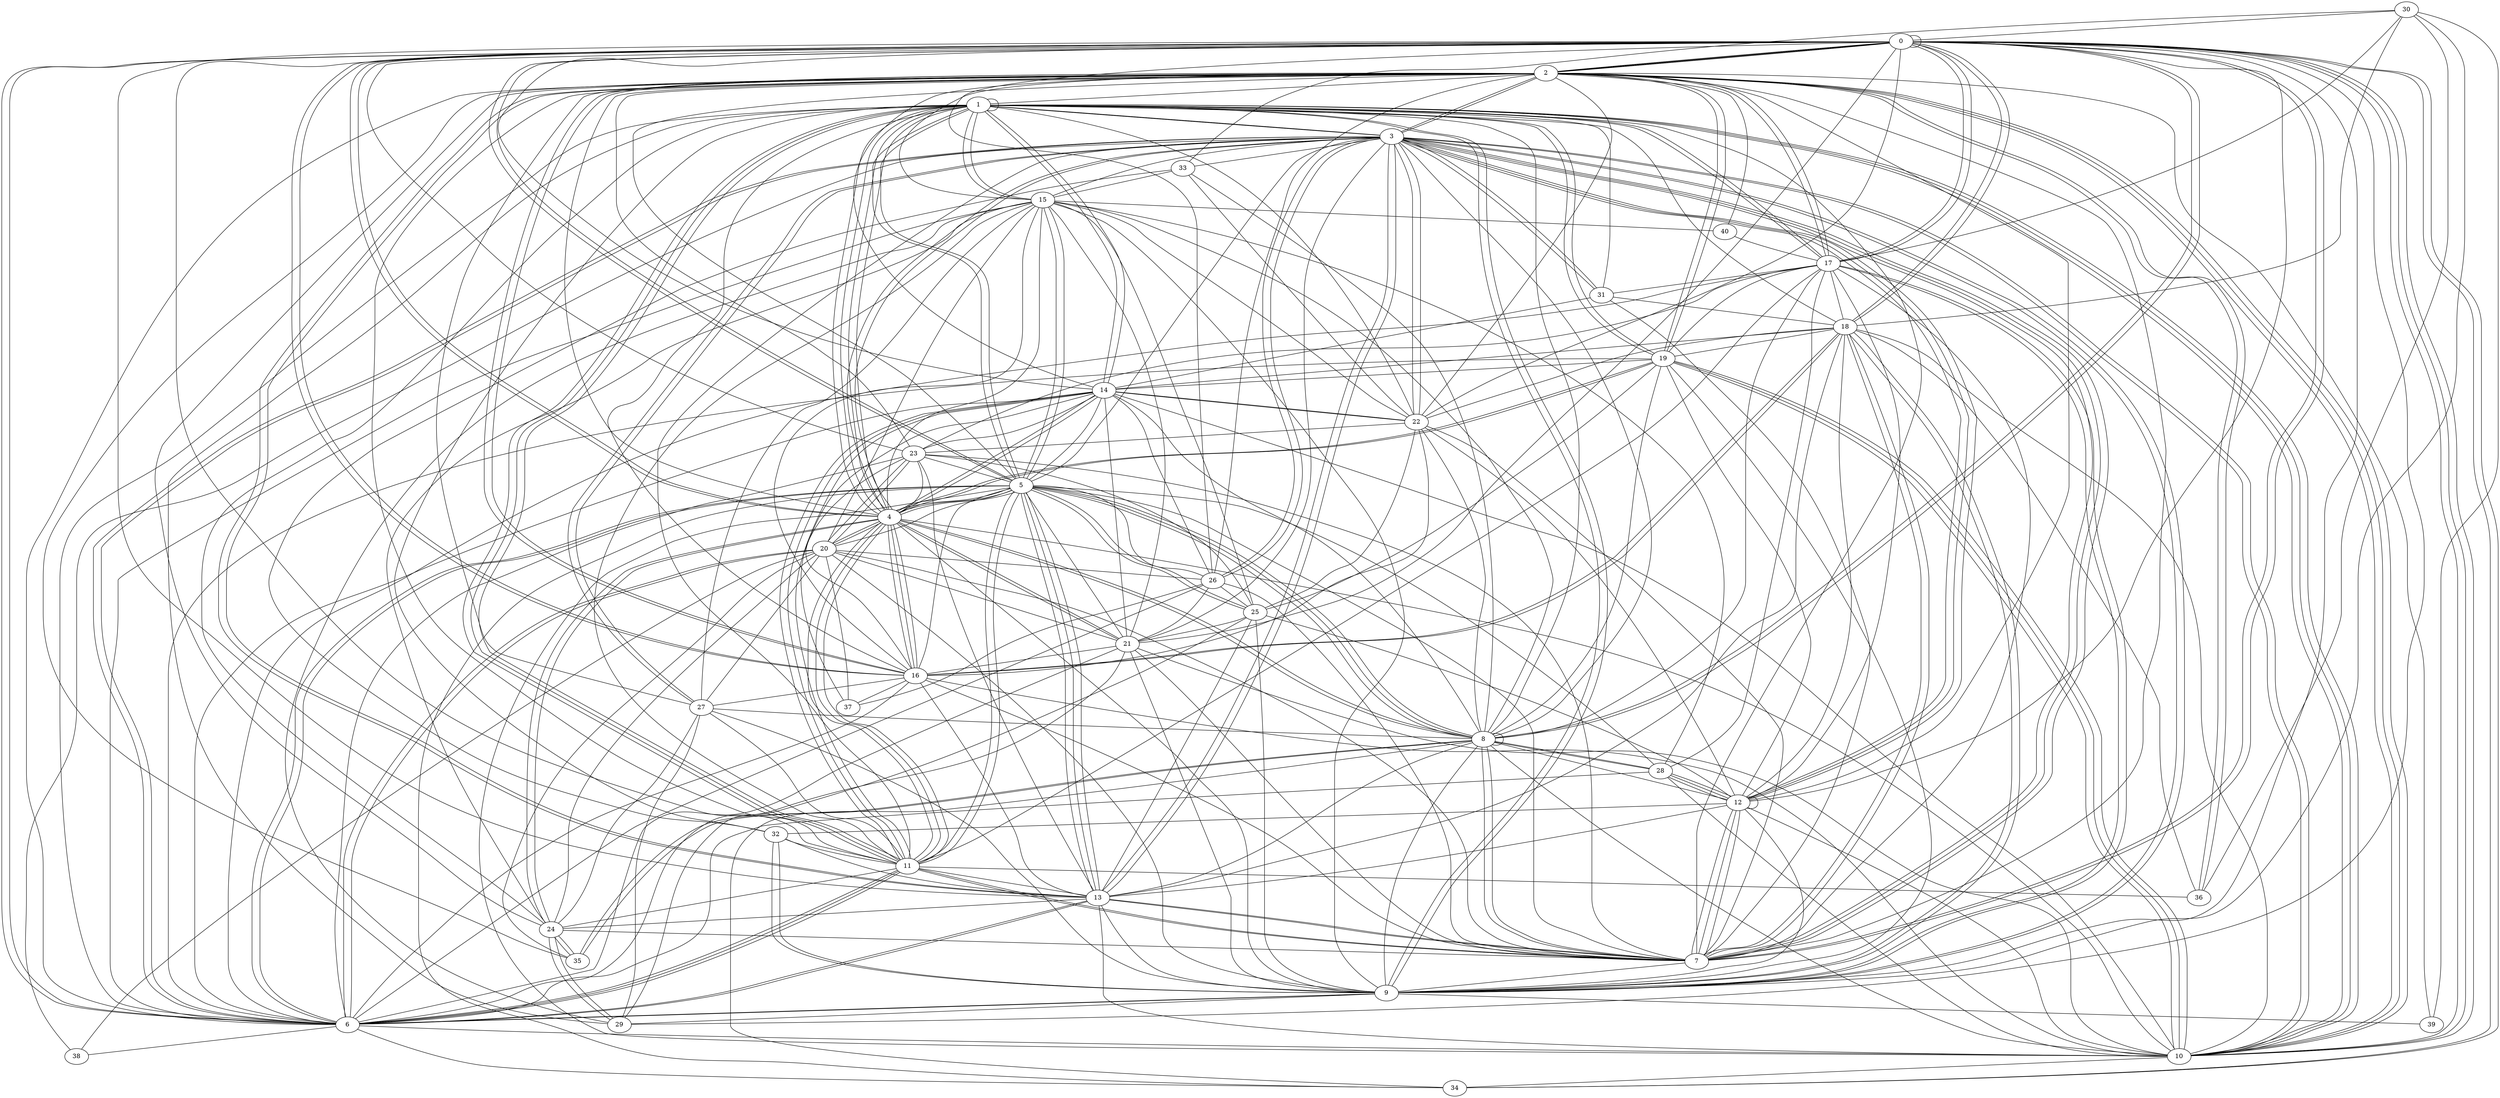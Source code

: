 graph G {
0;
1;
2;
3;
4;
5;
6;
7;
8;
9;
10;
11;
12;
13;
14;
15;
16;
17;
18;
19;
20;
21;
22;
23;
24;
25;
26;
27;
28;
29;
30;
31;
32;
33;
34;
35;
36;
37;
38;
39;
40;
9--3 ;
21--26 ;
1--9 ;
1--17 ;
16--15 ;
21--3 ;
17--0 ;
8--10 ;
10--12 ;
8--15 ;
8--5 ;
0--2 ;
6--19 ;
25--19 ;
12--28 ;
7--5 ;
6--5 ;
0--26 ;
7--3 ;
30--17 ;
8--9 ;
3--13 ;
10--18 ;
2--5 ;
10--2 ;
11--14 ;
9--15 ;
23--5 ;
0--21 ;
17--19 ;
8--3 ;
40--2 ;
25--12 ;
8--28 ;
4--23 ;
22--3 ;
18--7 ;
13--5 ;
8--14 ;
16--0 ;
22--7 ;
23--0 ;
25--6 ;
3--7 ;
8--33 ;
24--7 ;
5--10 ;
7--18 ;
3--27 ;
29--15 ;
30--36 ;
6--20 ;
23--7 ;
8--13 ;
3--33 ;
2--10 ;
2--36 ;
6--9 ;
28--6 ;
13--32 ;
7--11 ;
24--4 ;
21--4 ;
7--0 ;
6--38 ;
30--0 ;
26--14 ;
27--11 ;
16--18 ;
22--8 ;
19--12 ;
20--6 ;
4--5 ;
2--27 ;
19--2 ;
24--2 ;
12--12 ;
23--37 ;
19--1 ;
15--28 ;
14--22 ;
7--1 ;
18--16 ;
15--5 ;
4--14 ;
4--2 ;
15--21 ;
17--8 ;
27--24 ;
24--4 ;
18--1 ;
6--9 ;
3--9 ;
0--7 ;
7--13 ;
3--5 ;
27--15 ;
12--2 ;
2--6 ;
10--21 ;
15--20 ;
9--6 ;
22--14 ;
35--20 ;
27--8 ;
4--11 ;
14--16 ;
9--13 ;
4--15 ;
18--19 ;
0--2 ;
28--17 ;
11--4 ;
3--26 ;
8--19 ;
5--8 ;
6--11 ;
29--1 ;
12--28 ;
20--7 ;
7--2 ;
1--15 ;
14--1 ;
31--18 ;
2--14 ;
24--29 ;
16--10 ;
25--9 ;
3--13 ;
22--1 ;
18--12 ;
9--1 ;
26--37 ;
3--6 ;
16--37 ;
2--13 ;
2--22 ;
20--37 ;
2--16 ;
4--3 ;
17--6 ;
17--9 ;
1--1 ;
23--20 ;
14--6 ;
0--8 ;
9--18 ;
3--15 ;
2--17 ;
9--32 ;
1--10 ;
8--35 ;
15--2 ;
23--25 ;
16--0 ;
12--13 ;
4--16 ;
10--34 ;
19--2 ;
0--12 ;
2--1 ;
14--23 ;
16--4 ;
21--20 ;
32--11 ;
25--15 ;
24--29 ;
20--5 ;
27--20 ;
21--5 ;
9--4 ;
1--8 ;
0--6 ;
22--18 ;
5--4 ;
0--2 ;
4--8 ;
36--18 ;
10--13 ;
20--24 ;
21--9 ;
10--0 ;
21--16 ;
11--14 ;
13--7 ;
22--16 ;
16--13 ;
23--6 ;
7--3 ;
2--16 ;
26--5 ;
4--19 ;
4--16 ;
10--4 ;
4--1 ;
25--21 ;
6--0 ;
4--11 ;
2--23 ;
13--6 ;
5--4 ;
5--25 ;
26--6 ;
7--9 ;
3--2 ;
21--4 ;
16--5 ;
5--8 ;
11--36 ;
25--13 ;
5--11 ;
32--33 ;
25--5 ;
0--10 ;
22--23 ;
9--32 ;
40--17 ;
15--40 ;
38--20 ;
0--13 ;
10--19 ;
11--13 ;
13--5 ;
33--15 ;
27--29 ;
9--27 ;
0--18 ;
15--11 ;
1--4 ;
0--8 ;
35--2 ;
22--25 ;
20--26 ;
13--24 ;
11--14 ;
9--39 ;
17--31 ;
3--31 ;
1--3 ;
12--3 ;
1--11 ;
30--9 ;
3--26 ;
0--11 ;
3--11 ;
11--17 ;
1--10 ;
0--5 ;
12--7 ;
3--12 ;
4--3 ;
0--17 ;
19--14 ;
4--0 ;
20--23 ;
0--0 ;
1--11 ;
20--9 ;
36--2 ;
23--13 ;
10--0 ;
38--3 ;
5--13 ;
1--3 ;
12--7 ;
30--18 ;
14--18 ;
2--10 ;
6--3 ;
0--4 ;
4--14 ;
1--14 ;
27--3 ;
1--32 ;
6--15 ;
14--31 ;
26--2 ;
28--5 ;
20--4 ;
3--10 ;
3--31 ;
5--6 ;
15--24 ;
8--34 ;
22--12 ;
17--23 ;
8--35 ;
6--34 ;
12--17 ;
6--11 ;
6--16 ;
22--15 ;
21--6 ;
34--0 ;
12--7 ;
0--9 ;
15--5 ;
3--2 ;
30--39 ;
1--4 ;
11--7 ;
0--14 ;
17--18 ;
33--22 ;
1--5 ;
7--31 ;
28--12 ;
1--31 ;
6--11 ;
9--29 ;
0--5 ;
7--8 ;
2--39 ;
16--27 ;
8--4 ;
14--21 ;
1--5 ;
22--3 ;
26--7 ;
21--29 ;
0--34 ;
10--19 ;
24--11 ;
16--7 ;
16--1 ;
13--2 ;
8--7 ;
2--0 ;
4--1 ;
2--17 ;
21--7 ;
17--1 ;
10--19 ;
8--28 ;
17--9 ;
5--34 ;
0--22 ;
26--25 ;
18--9 ;
29--0 ;
24--35 ;
18--13 ;
1--24 ;
8--12 ;
19--1 ;
6--13 ;
10--28 ;
12--32 ;
4--20 ;
1--15 ;
30--33 ;
7--17 ;
11--5 ;
8--8 ;
1--6 ;
10--14 ;
4--19 ;
24--35 ;
3--10 ;
6--10 ;
12--9 ;
2--11 ;
1--11 ;
18--0 ;
14--5 ;
9--19 ;
1--10 ;
12--3 ;
}
